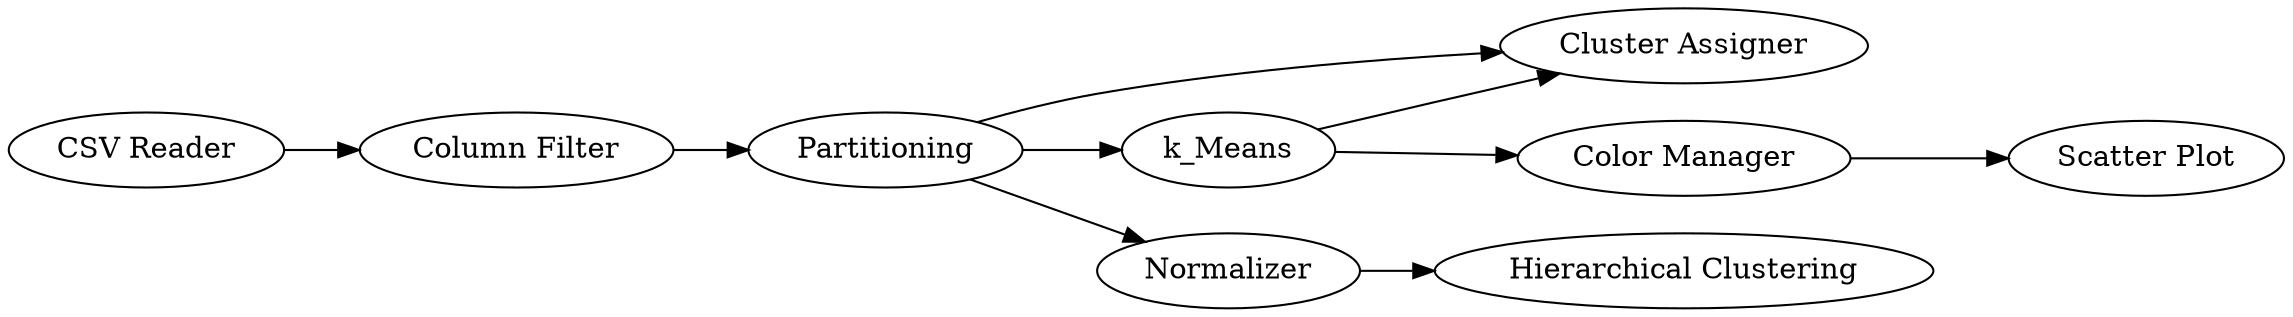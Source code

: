 digraph {
	4 -> 3
	4 -> 5
	3 -> 6
	15 -> 4
	6 -> 23
	3 -> 5
	1 -> 15
	9 -> 10
	4 -> 9
	5 [label="Cluster Assigner"]
	1 [label="CSV Reader"]
	9 [label=Normalizer]
	23 [label="Scatter Plot"]
	4 [label=Partitioning]
	6 [label="Color Manager"]
	15 [label="Column Filter"]
	3 [label=k_Means]
	10 [label="Hierarchical Clustering"]
	rankdir=LR
}
